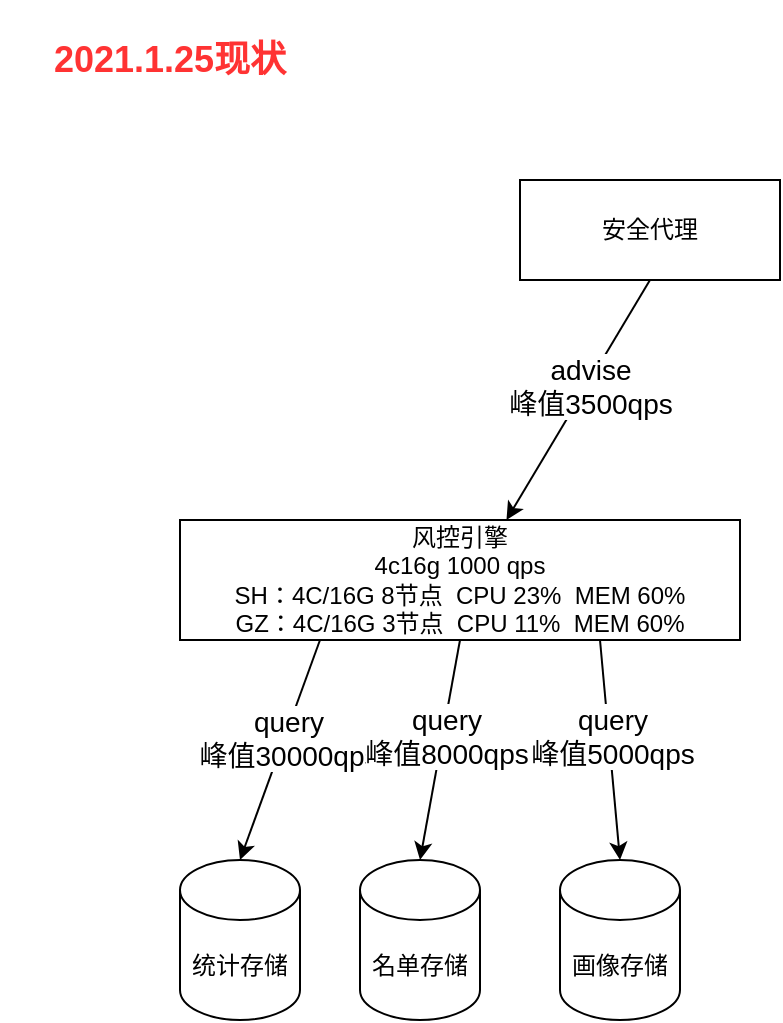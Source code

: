 <mxfile version="14.2.6" type="github"><diagram id="WpXDFTtTBJNSRBlpLcLN" name="Page-1"><mxGraphModel dx="1257" dy="843" grid="1" gridSize="10" guides="1" tooltips="1" connect="1" arrows="1" fold="1" page="1" pageScale="1" pageWidth="827" pageHeight="1169" math="0" shadow="0"><root><mxCell id="0"/><mxCell id="1" parent="0"/><mxCell id="30PJP_qh06dxxzhTbJQh-1" value="安全代理" style="rounded=0;whiteSpace=wrap;html=1;" vertex="1" parent="1"><mxGeometry x="330" y="140" width="130" height="50" as="geometry"/></mxCell><mxCell id="30PJP_qh06dxxzhTbJQh-2" value="&lt;b&gt;&lt;font style=&quot;font-size: 18px&quot; color=&quot;#ff3333&quot;&gt;2021.1.25现状&lt;/font&gt;&lt;/b&gt;" style="text;html=1;strokeColor=none;fillColor=none;align=center;verticalAlign=middle;whiteSpace=wrap;rounded=0;" vertex="1" parent="1"><mxGeometry x="70" y="50" width="170" height="60" as="geometry"/></mxCell><mxCell id="30PJP_qh06dxxzhTbJQh-3" value="风控引擎&lt;br&gt;4c16g 1000 qps&lt;br&gt;&lt;div&gt;SH：4C/16G 8节点&amp;nbsp; CPU 23%&amp;nbsp; MEM 60%&lt;/div&gt;&lt;div&gt;GZ：4C/16G 3节点&amp;nbsp; CPU 11%&amp;nbsp; MEM 60%&lt;/div&gt;" style="rounded=0;whiteSpace=wrap;html=1;" vertex="1" parent="1"><mxGeometry x="160" y="310" width="280" height="60" as="geometry"/></mxCell><mxCell id="30PJP_qh06dxxzhTbJQh-4" value="" style="endArrow=classic;html=1;exitX=0.5;exitY=1;exitDx=0;exitDy=0;entryX=0.583;entryY=0;entryDx=0;entryDy=0;entryPerimeter=0;" edge="1" parent="1" source="30PJP_qh06dxxzhTbJQh-1" target="30PJP_qh06dxxzhTbJQh-3"><mxGeometry width="50" height="50" relative="1" as="geometry"><mxPoint x="60" y="250" as="sourcePoint"/><mxPoint x="110" y="200" as="targetPoint"/></mxGeometry></mxCell><mxCell id="30PJP_qh06dxxzhTbJQh-5" value="&lt;font style=&quot;font-size: 14px&quot;&gt;advise&lt;br&gt;峰值3500qps&lt;/font&gt;" style="edgeLabel;html=1;align=center;verticalAlign=middle;resizable=0;points=[];" vertex="1" connectable="0" parent="30PJP_qh06dxxzhTbJQh-4"><mxGeometry x="-0.132" y="1" relative="1" as="geometry"><mxPoint as="offset"/></mxGeometry></mxCell><mxCell id="30PJP_qh06dxxzhTbJQh-6" value="统计存储" style="shape=cylinder3;whiteSpace=wrap;html=1;boundedLbl=1;backgroundOutline=1;size=15;" vertex="1" parent="1"><mxGeometry x="160" y="480" width="60" height="80" as="geometry"/></mxCell><mxCell id="30PJP_qh06dxxzhTbJQh-7" value="名单存储" style="shape=cylinder3;whiteSpace=wrap;html=1;boundedLbl=1;backgroundOutline=1;size=15;" vertex="1" parent="1"><mxGeometry x="250" y="480" width="60" height="80" as="geometry"/></mxCell><mxCell id="30PJP_qh06dxxzhTbJQh-8" value="画像存储" style="shape=cylinder3;whiteSpace=wrap;html=1;boundedLbl=1;backgroundOutline=1;size=15;" vertex="1" parent="1"><mxGeometry x="350" y="480" width="60" height="80" as="geometry"/></mxCell><mxCell id="30PJP_qh06dxxzhTbJQh-9" value="" style="endArrow=classic;html=1;exitX=0.25;exitY=1;exitDx=0;exitDy=0;entryX=0.5;entryY=0;entryDx=0;entryDy=0;entryPerimeter=0;" edge="1" parent="1" source="30PJP_qh06dxxzhTbJQh-3" target="30PJP_qh06dxxzhTbJQh-6"><mxGeometry width="50" height="50" relative="1" as="geometry"><mxPoint x="405" y="200" as="sourcePoint"/><mxPoint x="333.24" y="320" as="targetPoint"/></mxGeometry></mxCell><mxCell id="30PJP_qh06dxxzhTbJQh-10" value="&lt;font style=&quot;font-size: 14px&quot;&gt;query&lt;br&gt;峰值30000qps&lt;/font&gt;" style="edgeLabel;html=1;align=center;verticalAlign=middle;resizable=0;points=[];" vertex="1" connectable="0" parent="30PJP_qh06dxxzhTbJQh-9"><mxGeometry x="-0.132" y="1" relative="1" as="geometry"><mxPoint as="offset"/></mxGeometry></mxCell><mxCell id="30PJP_qh06dxxzhTbJQh-11" value="" style="endArrow=classic;html=1;exitX=0.5;exitY=1;exitDx=0;exitDy=0;entryX=0.5;entryY=0;entryDx=0;entryDy=0;entryPerimeter=0;" edge="1" parent="1" source="30PJP_qh06dxxzhTbJQh-3" target="30PJP_qh06dxxzhTbJQh-7"><mxGeometry width="50" height="50" relative="1" as="geometry"><mxPoint x="240" y="380" as="sourcePoint"/><mxPoint x="200" y="490" as="targetPoint"/></mxGeometry></mxCell><mxCell id="30PJP_qh06dxxzhTbJQh-12" value="&lt;font style=&quot;font-size: 14px&quot;&gt;query&lt;br&gt;峰值8000qps&lt;/font&gt;" style="edgeLabel;html=1;align=center;verticalAlign=middle;resizable=0;points=[];" vertex="1" connectable="0" parent="30PJP_qh06dxxzhTbJQh-11"><mxGeometry x="-0.132" y="1" relative="1" as="geometry"><mxPoint as="offset"/></mxGeometry></mxCell><mxCell id="30PJP_qh06dxxzhTbJQh-13" value="" style="endArrow=classic;html=1;exitX=0.75;exitY=1;exitDx=0;exitDy=0;entryX=0.5;entryY=0;entryDx=0;entryDy=0;entryPerimeter=0;" edge="1" parent="1" source="30PJP_qh06dxxzhTbJQh-3" target="30PJP_qh06dxxzhTbJQh-8"><mxGeometry width="50" height="50" relative="1" as="geometry"><mxPoint x="310" y="380" as="sourcePoint"/><mxPoint x="290" y="490" as="targetPoint"/></mxGeometry></mxCell><mxCell id="30PJP_qh06dxxzhTbJQh-14" value="&lt;font style=&quot;font-size: 14px&quot;&gt;query&lt;br&gt;峰值5000qps&lt;/font&gt;" style="edgeLabel;html=1;align=center;verticalAlign=middle;resizable=0;points=[];" vertex="1" connectable="0" parent="30PJP_qh06dxxzhTbJQh-13"><mxGeometry x="-0.132" y="1" relative="1" as="geometry"><mxPoint as="offset"/></mxGeometry></mxCell></root></mxGraphModel></diagram></mxfile>